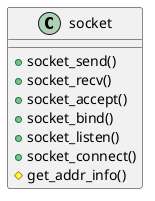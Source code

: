 @startuml Diagrama de Clases, TP3.

class socket{
	+socket_send()
	+socket_recv()
	+socket_accept()
	+socket_bind()
	+socket_listen()
	+socket_connect()
	#get_addr_info()
}

@enduml
